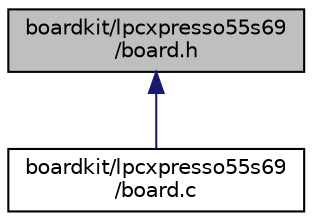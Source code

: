 digraph "boardkit/lpcxpresso55s69/board.h"
{
  edge [fontname="Helvetica",fontsize="10",labelfontname="Helvetica",labelfontsize="10"];
  node [fontname="Helvetica",fontsize="10",shape=record];
  Node5 [label="boardkit/lpcxpresso55s69\l/board.h",height=0.2,width=0.4,color="black", fillcolor="grey75", style="filled", fontcolor="black"];
  Node5 -> Node6 [dir="back",color="midnightblue",fontsize="10",style="solid",fontname="Helvetica"];
  Node6 [label="boardkit/lpcxpresso55s69\l/board.c",height=0.2,width=0.4,color="black", fillcolor="white", style="filled",URL="$lpcxpresso55s69_2board_8c.html"];
}
